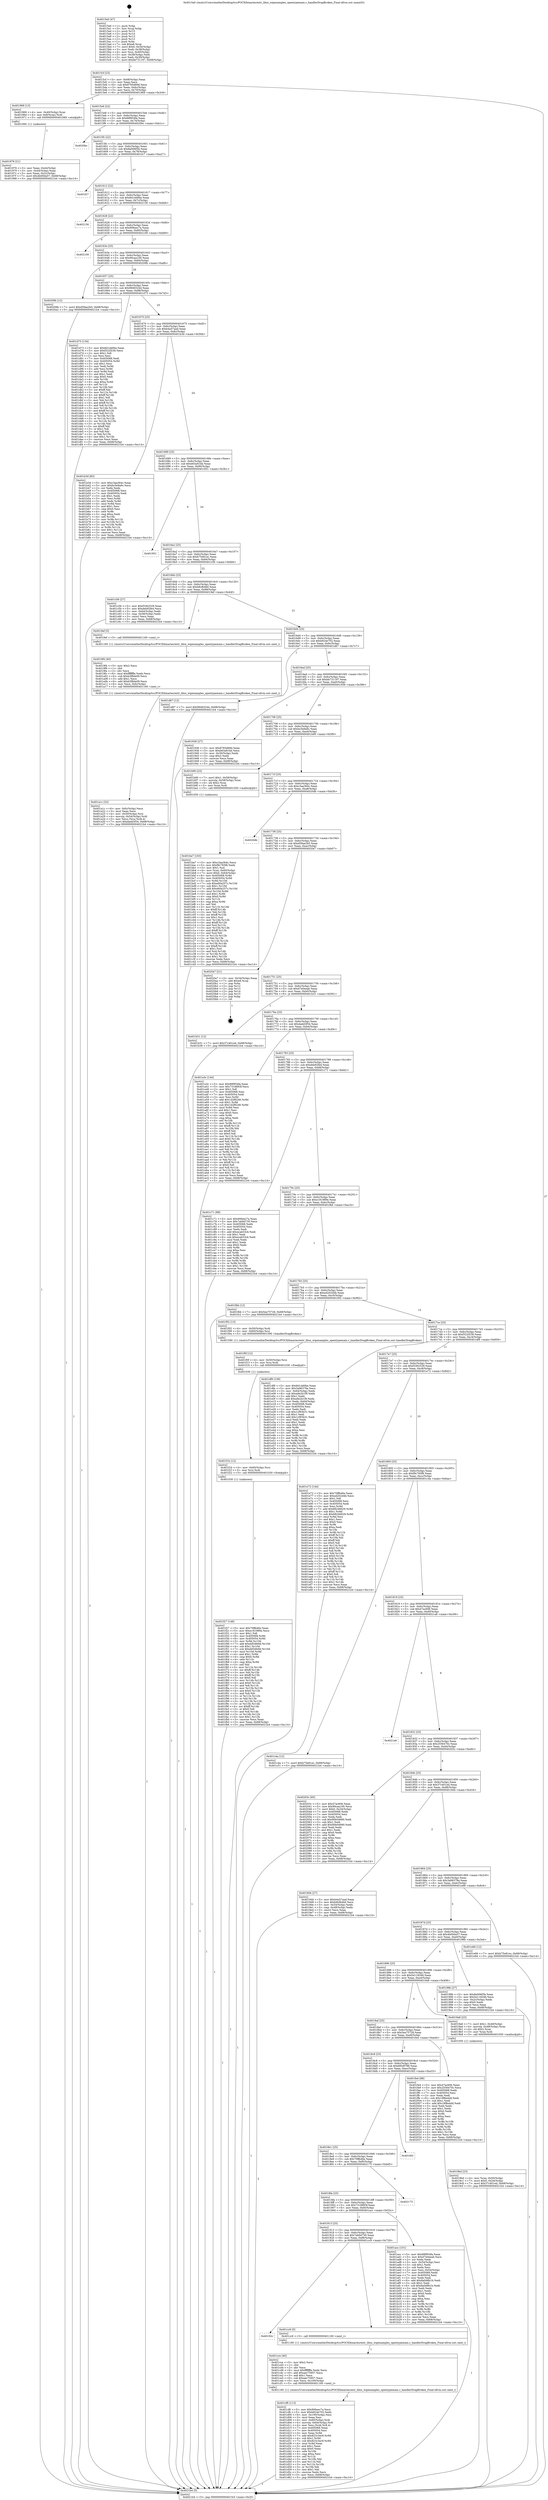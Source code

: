 digraph "0x4015a0" {
  label = "0x4015a0 (/mnt/c/Users/mathe/Desktop/tcc/POCII/binaries/extr_libui_wipexamples_opentypemain.c_handlerDragBroken_Final-ollvm.out::main(0))"
  labelloc = "t"
  node[shape=record]

  Entry [label="",width=0.3,height=0.3,shape=circle,fillcolor=black,style=filled]
  "0x4015cf" [label="{
     0x4015cf [23]\l
     | [instrs]\l
     &nbsp;&nbsp;0x4015cf \<+3\>: mov -0x68(%rbp),%eax\l
     &nbsp;&nbsp;0x4015d2 \<+2\>: mov %eax,%ecx\l
     &nbsp;&nbsp;0x4015d4 \<+6\>: sub $0x8765d69d,%ecx\l
     &nbsp;&nbsp;0x4015da \<+3\>: mov %eax,-0x6c(%rbp)\l
     &nbsp;&nbsp;0x4015dd \<+3\>: mov %ecx,-0x70(%rbp)\l
     &nbsp;&nbsp;0x4015e0 \<+6\>: je 0000000000401969 \<main+0x3c9\>\l
  }"]
  "0x401969" [label="{
     0x401969 [13]\l
     | [instrs]\l
     &nbsp;&nbsp;0x401969 \<+4\>: mov -0x40(%rbp),%rax\l
     &nbsp;&nbsp;0x40196d \<+4\>: mov 0x8(%rax),%rdi\l
     &nbsp;&nbsp;0x401971 \<+5\>: call 0000000000401060 \<atoi@plt\>\l
     | [calls]\l
     &nbsp;&nbsp;0x401060 \{1\} (unknown)\l
  }"]
  "0x4015e6" [label="{
     0x4015e6 [22]\l
     | [instrs]\l
     &nbsp;&nbsp;0x4015e6 \<+5\>: jmp 00000000004015eb \<main+0x4b\>\l
     &nbsp;&nbsp;0x4015eb \<+3\>: mov -0x6c(%rbp),%eax\l
     &nbsp;&nbsp;0x4015ee \<+5\>: sub $0x88f954fa,%eax\l
     &nbsp;&nbsp;0x4015f3 \<+3\>: mov %eax,-0x74(%rbp)\l
     &nbsp;&nbsp;0x4015f6 \<+6\>: je 00000000004020bc \<main+0xb1c\>\l
  }"]
  Exit [label="",width=0.3,height=0.3,shape=circle,fillcolor=black,style=filled,peripheries=2]
  "0x4020bc" [label="{
     0x4020bc\l
  }", style=dashed]
  "0x4015fc" [label="{
     0x4015fc [22]\l
     | [instrs]\l
     &nbsp;&nbsp;0x4015fc \<+5\>: jmp 0000000000401601 \<main+0x61\>\l
     &nbsp;&nbsp;0x401601 \<+3\>: mov -0x6c(%rbp),%eax\l
     &nbsp;&nbsp;0x401604 \<+5\>: sub $0x8a006f3b,%eax\l
     &nbsp;&nbsp;0x401609 \<+3\>: mov %eax,-0x78(%rbp)\l
     &nbsp;&nbsp;0x40160c \<+6\>: je 0000000000401fc7 \<main+0xa27\>\l
  }"]
  "0x401f27" [label="{
     0x401f27 [148]\l
     | [instrs]\l
     &nbsp;&nbsp;0x401f27 \<+5\>: mov $0x70ffb46e,%eax\l
     &nbsp;&nbsp;0x401f2c \<+5\>: mov $0xe181989e,%ecx\l
     &nbsp;&nbsp;0x401f31 \<+2\>: mov $0x1,%dl\l
     &nbsp;&nbsp;0x401f33 \<+8\>: mov 0x405068,%r8d\l
     &nbsp;&nbsp;0x401f3b \<+8\>: mov 0x405054,%r9d\l
     &nbsp;&nbsp;0x401f43 \<+3\>: mov %r8d,%r10d\l
     &nbsp;&nbsp;0x401f46 \<+7\>: add $0xdd54fe9d,%r10d\l
     &nbsp;&nbsp;0x401f4d \<+4\>: sub $0x1,%r10d\l
     &nbsp;&nbsp;0x401f51 \<+7\>: sub $0xdd54fe9d,%r10d\l
     &nbsp;&nbsp;0x401f58 \<+4\>: imul %r10d,%r8d\l
     &nbsp;&nbsp;0x401f5c \<+4\>: and $0x1,%r8d\l
     &nbsp;&nbsp;0x401f60 \<+4\>: cmp $0x0,%r8d\l
     &nbsp;&nbsp;0x401f64 \<+4\>: sete %r11b\l
     &nbsp;&nbsp;0x401f68 \<+4\>: cmp $0xa,%r9d\l
     &nbsp;&nbsp;0x401f6c \<+3\>: setl %bl\l
     &nbsp;&nbsp;0x401f6f \<+3\>: mov %r11b,%r14b\l
     &nbsp;&nbsp;0x401f72 \<+4\>: xor $0xff,%r14b\l
     &nbsp;&nbsp;0x401f76 \<+3\>: mov %bl,%r15b\l
     &nbsp;&nbsp;0x401f79 \<+4\>: xor $0xff,%r15b\l
     &nbsp;&nbsp;0x401f7d \<+3\>: xor $0x0,%dl\l
     &nbsp;&nbsp;0x401f80 \<+3\>: mov %r14b,%r12b\l
     &nbsp;&nbsp;0x401f83 \<+4\>: and $0x0,%r12b\l
     &nbsp;&nbsp;0x401f87 \<+3\>: and %dl,%r11b\l
     &nbsp;&nbsp;0x401f8a \<+3\>: mov %r15b,%r13b\l
     &nbsp;&nbsp;0x401f8d \<+4\>: and $0x0,%r13b\l
     &nbsp;&nbsp;0x401f91 \<+2\>: and %dl,%bl\l
     &nbsp;&nbsp;0x401f93 \<+3\>: or %r11b,%r12b\l
     &nbsp;&nbsp;0x401f96 \<+3\>: or %bl,%r13b\l
     &nbsp;&nbsp;0x401f99 \<+3\>: xor %r13b,%r12b\l
     &nbsp;&nbsp;0x401f9c \<+3\>: or %r15b,%r14b\l
     &nbsp;&nbsp;0x401f9f \<+4\>: xor $0xff,%r14b\l
     &nbsp;&nbsp;0x401fa3 \<+3\>: or $0x0,%dl\l
     &nbsp;&nbsp;0x401fa6 \<+3\>: and %dl,%r14b\l
     &nbsp;&nbsp;0x401fa9 \<+3\>: or %r14b,%r12b\l
     &nbsp;&nbsp;0x401fac \<+4\>: test $0x1,%r12b\l
     &nbsp;&nbsp;0x401fb0 \<+3\>: cmovne %ecx,%eax\l
     &nbsp;&nbsp;0x401fb3 \<+3\>: mov %eax,-0x68(%rbp)\l
     &nbsp;&nbsp;0x401fb6 \<+5\>: jmp 00000000004021b4 \<main+0xc14\>\l
  }"]
  "0x401fc7" [label="{
     0x401fc7\l
  }", style=dashed]
  "0x401612" [label="{
     0x401612 [22]\l
     | [instrs]\l
     &nbsp;&nbsp;0x401612 \<+5\>: jmp 0000000000401617 \<main+0x77\>\l
     &nbsp;&nbsp;0x401617 \<+3\>: mov -0x6c(%rbp),%eax\l
     &nbsp;&nbsp;0x40161a \<+5\>: sub $0x8d1dd0be,%eax\l
     &nbsp;&nbsp;0x40161f \<+3\>: mov %eax,-0x7c(%rbp)\l
     &nbsp;&nbsp;0x401622 \<+6\>: je 0000000000402156 \<main+0xbb6\>\l
  }"]
  "0x401f1b" [label="{
     0x401f1b [12]\l
     | [instrs]\l
     &nbsp;&nbsp;0x401f1b \<+4\>: mov -0x60(%rbp),%rsi\l
     &nbsp;&nbsp;0x401f1f \<+3\>: mov %rsi,%rdi\l
     &nbsp;&nbsp;0x401f22 \<+5\>: call 0000000000401030 \<free@plt\>\l
     | [calls]\l
     &nbsp;&nbsp;0x401030 \{1\} (unknown)\l
  }"]
  "0x402156" [label="{
     0x402156\l
  }", style=dashed]
  "0x401628" [label="{
     0x401628 [22]\l
     | [instrs]\l
     &nbsp;&nbsp;0x401628 \<+5\>: jmp 000000000040162d \<main+0x8d\>\l
     &nbsp;&nbsp;0x40162d \<+3\>: mov -0x6c(%rbp),%eax\l
     &nbsp;&nbsp;0x401630 \<+5\>: sub $0x906eec7a,%eax\l
     &nbsp;&nbsp;0x401635 \<+3\>: mov %eax,-0x80(%rbp)\l
     &nbsp;&nbsp;0x401638 \<+6\>: je 0000000000402109 \<main+0xb69\>\l
  }"]
  "0x401f0f" [label="{
     0x401f0f [12]\l
     | [instrs]\l
     &nbsp;&nbsp;0x401f0f \<+4\>: mov -0x50(%rbp),%rsi\l
     &nbsp;&nbsp;0x401f13 \<+3\>: mov %rsi,%rdi\l
     &nbsp;&nbsp;0x401f16 \<+5\>: call 0000000000401030 \<free@plt\>\l
     | [calls]\l
     &nbsp;&nbsp;0x401030 \{1\} (unknown)\l
  }"]
  "0x402109" [label="{
     0x402109\l
  }", style=dashed]
  "0x40163e" [label="{
     0x40163e [25]\l
     | [instrs]\l
     &nbsp;&nbsp;0x40163e \<+5\>: jmp 0000000000401643 \<main+0xa3\>\l
     &nbsp;&nbsp;0x401643 \<+3\>: mov -0x6c(%rbp),%eax\l
     &nbsp;&nbsp;0x401646 \<+5\>: sub $0x90caa100,%eax\l
     &nbsp;&nbsp;0x40164b \<+6\>: mov %eax,-0x84(%rbp)\l
     &nbsp;&nbsp;0x401651 \<+6\>: je 000000000040209b \<main+0xafb\>\l
  }"]
  "0x401cf6" [label="{
     0x401cf6 [113]\l
     | [instrs]\l
     &nbsp;&nbsp;0x401cf6 \<+5\>: mov $0x906eec7a,%ecx\l
     &nbsp;&nbsp;0x401cfb \<+5\>: mov $0xb924e702,%edx\l
     &nbsp;&nbsp;0x401d00 \<+6\>: mov -0x100(%rbp),%esi\l
     &nbsp;&nbsp;0x401d06 \<+3\>: imul %eax,%esi\l
     &nbsp;&nbsp;0x401d09 \<+4\>: mov -0x60(%rbp),%rdi\l
     &nbsp;&nbsp;0x401d0d \<+4\>: movslq -0x64(%rbp),%r8\l
     &nbsp;&nbsp;0x401d11 \<+4\>: mov %esi,(%rdi,%r8,4)\l
     &nbsp;&nbsp;0x401d15 \<+7\>: mov 0x405068,%eax\l
     &nbsp;&nbsp;0x401d1c \<+7\>: mov 0x405054,%esi\l
     &nbsp;&nbsp;0x401d23 \<+3\>: mov %eax,%r9d\l
     &nbsp;&nbsp;0x401d26 \<+7\>: add $0x823c3ec9,%r9d\l
     &nbsp;&nbsp;0x401d2d \<+4\>: sub $0x1,%r9d\l
     &nbsp;&nbsp;0x401d31 \<+7\>: sub $0x823c3ec9,%r9d\l
     &nbsp;&nbsp;0x401d38 \<+4\>: imul %r9d,%eax\l
     &nbsp;&nbsp;0x401d3c \<+3\>: and $0x1,%eax\l
     &nbsp;&nbsp;0x401d3f \<+3\>: cmp $0x0,%eax\l
     &nbsp;&nbsp;0x401d42 \<+4\>: sete %r10b\l
     &nbsp;&nbsp;0x401d46 \<+3\>: cmp $0xa,%esi\l
     &nbsp;&nbsp;0x401d49 \<+4\>: setl %r11b\l
     &nbsp;&nbsp;0x401d4d \<+3\>: mov %r10b,%bl\l
     &nbsp;&nbsp;0x401d50 \<+3\>: and %r11b,%bl\l
     &nbsp;&nbsp;0x401d53 \<+3\>: xor %r11b,%r10b\l
     &nbsp;&nbsp;0x401d56 \<+3\>: or %r10b,%bl\l
     &nbsp;&nbsp;0x401d59 \<+3\>: test $0x1,%bl\l
     &nbsp;&nbsp;0x401d5c \<+3\>: cmovne %edx,%ecx\l
     &nbsp;&nbsp;0x401d5f \<+3\>: mov %ecx,-0x68(%rbp)\l
     &nbsp;&nbsp;0x401d62 \<+5\>: jmp 00000000004021b4 \<main+0xc14\>\l
  }"]
  "0x40209b" [label="{
     0x40209b [12]\l
     | [instrs]\l
     &nbsp;&nbsp;0x40209b \<+7\>: movl $0xd59ae2b5,-0x68(%rbp)\l
     &nbsp;&nbsp;0x4020a2 \<+5\>: jmp 00000000004021b4 \<main+0xc14\>\l
  }"]
  "0x401657" [label="{
     0x401657 [25]\l
     | [instrs]\l
     &nbsp;&nbsp;0x401657 \<+5\>: jmp 000000000040165c \<main+0xbc\>\l
     &nbsp;&nbsp;0x40165c \<+3\>: mov -0x6c(%rbp),%eax\l
     &nbsp;&nbsp;0x40165f \<+5\>: sub $0x99493244,%eax\l
     &nbsp;&nbsp;0x401664 \<+6\>: mov %eax,-0x88(%rbp)\l
     &nbsp;&nbsp;0x40166a \<+6\>: je 0000000000401d73 \<main+0x7d3\>\l
  }"]
  "0x401cce" [label="{
     0x401cce [40]\l
     | [instrs]\l
     &nbsp;&nbsp;0x401cce \<+5\>: mov $0x2,%ecx\l
     &nbsp;&nbsp;0x401cd3 \<+1\>: cltd\l
     &nbsp;&nbsp;0x401cd4 \<+2\>: idiv %ecx\l
     &nbsp;&nbsp;0x401cd6 \<+6\>: imul $0xfffffffe,%edx,%ecx\l
     &nbsp;&nbsp;0x401cdc \<+6\>: add $0xaec75957,%ecx\l
     &nbsp;&nbsp;0x401ce2 \<+3\>: add $0x1,%ecx\l
     &nbsp;&nbsp;0x401ce5 \<+6\>: sub $0xaec75957,%ecx\l
     &nbsp;&nbsp;0x401ceb \<+6\>: mov %ecx,-0x100(%rbp)\l
     &nbsp;&nbsp;0x401cf1 \<+5\>: call 0000000000401160 \<next_i\>\l
     | [calls]\l
     &nbsp;&nbsp;0x401160 \{1\} (/mnt/c/Users/mathe/Desktop/tcc/POCII/binaries/extr_libui_wipexamples_opentypemain.c_handlerDragBroken_Final-ollvm.out::next_i)\l
  }"]
  "0x401d73" [label="{
     0x401d73 [134]\l
     | [instrs]\l
     &nbsp;&nbsp;0x401d73 \<+5\>: mov $0x8d1dd0be,%eax\l
     &nbsp;&nbsp;0x401d78 \<+5\>: mov $0xf322f236,%ecx\l
     &nbsp;&nbsp;0x401d7d \<+2\>: mov $0x1,%dl\l
     &nbsp;&nbsp;0x401d7f \<+2\>: xor %esi,%esi\l
     &nbsp;&nbsp;0x401d81 \<+7\>: mov 0x405068,%edi\l
     &nbsp;&nbsp;0x401d88 \<+8\>: mov 0x405054,%r8d\l
     &nbsp;&nbsp;0x401d90 \<+3\>: sub $0x1,%esi\l
     &nbsp;&nbsp;0x401d93 \<+3\>: mov %edi,%r9d\l
     &nbsp;&nbsp;0x401d96 \<+3\>: add %esi,%r9d\l
     &nbsp;&nbsp;0x401d99 \<+4\>: imul %r9d,%edi\l
     &nbsp;&nbsp;0x401d9d \<+3\>: and $0x1,%edi\l
     &nbsp;&nbsp;0x401da0 \<+3\>: cmp $0x0,%edi\l
     &nbsp;&nbsp;0x401da3 \<+4\>: sete %r10b\l
     &nbsp;&nbsp;0x401da7 \<+4\>: cmp $0xa,%r8d\l
     &nbsp;&nbsp;0x401dab \<+4\>: setl %r11b\l
     &nbsp;&nbsp;0x401daf \<+3\>: mov %r10b,%bl\l
     &nbsp;&nbsp;0x401db2 \<+3\>: xor $0xff,%bl\l
     &nbsp;&nbsp;0x401db5 \<+3\>: mov %r11b,%r14b\l
     &nbsp;&nbsp;0x401db8 \<+4\>: xor $0xff,%r14b\l
     &nbsp;&nbsp;0x401dbc \<+3\>: xor $0x1,%dl\l
     &nbsp;&nbsp;0x401dbf \<+3\>: mov %bl,%r15b\l
     &nbsp;&nbsp;0x401dc2 \<+4\>: and $0xff,%r15b\l
     &nbsp;&nbsp;0x401dc6 \<+3\>: and %dl,%r10b\l
     &nbsp;&nbsp;0x401dc9 \<+3\>: mov %r14b,%r12b\l
     &nbsp;&nbsp;0x401dcc \<+4\>: and $0xff,%r12b\l
     &nbsp;&nbsp;0x401dd0 \<+3\>: and %dl,%r11b\l
     &nbsp;&nbsp;0x401dd3 \<+3\>: or %r10b,%r15b\l
     &nbsp;&nbsp;0x401dd6 \<+3\>: or %r11b,%r12b\l
     &nbsp;&nbsp;0x401dd9 \<+3\>: xor %r12b,%r15b\l
     &nbsp;&nbsp;0x401ddc \<+3\>: or %r14b,%bl\l
     &nbsp;&nbsp;0x401ddf \<+3\>: xor $0xff,%bl\l
     &nbsp;&nbsp;0x401de2 \<+3\>: or $0x1,%dl\l
     &nbsp;&nbsp;0x401de5 \<+2\>: and %dl,%bl\l
     &nbsp;&nbsp;0x401de7 \<+3\>: or %bl,%r15b\l
     &nbsp;&nbsp;0x401dea \<+4\>: test $0x1,%r15b\l
     &nbsp;&nbsp;0x401dee \<+3\>: cmovne %ecx,%eax\l
     &nbsp;&nbsp;0x401df1 \<+3\>: mov %eax,-0x68(%rbp)\l
     &nbsp;&nbsp;0x401df4 \<+5\>: jmp 00000000004021b4 \<main+0xc14\>\l
  }"]
  "0x401670" [label="{
     0x401670 [25]\l
     | [instrs]\l
     &nbsp;&nbsp;0x401670 \<+5\>: jmp 0000000000401675 \<main+0xd5\>\l
     &nbsp;&nbsp;0x401675 \<+3\>: mov -0x6c(%rbp),%eax\l
     &nbsp;&nbsp;0x401678 \<+5\>: sub $0xb4a57aad,%eax\l
     &nbsp;&nbsp;0x40167d \<+6\>: mov %eax,-0x8c(%rbp)\l
     &nbsp;&nbsp;0x401683 \<+6\>: je 0000000000401b3d \<main+0x59d\>\l
  }"]
  "0x40192c" [label="{
     0x40192c\l
  }", style=dashed]
  "0x401b3d" [label="{
     0x401b3d [83]\l
     | [instrs]\l
     &nbsp;&nbsp;0x401b3d \<+5\>: mov $0xc3aa364c,%eax\l
     &nbsp;&nbsp;0x401b42 \<+5\>: mov $0xbc5e9a9c,%ecx\l
     &nbsp;&nbsp;0x401b47 \<+2\>: xor %edx,%edx\l
     &nbsp;&nbsp;0x401b49 \<+7\>: mov 0x405068,%esi\l
     &nbsp;&nbsp;0x401b50 \<+7\>: mov 0x405054,%edi\l
     &nbsp;&nbsp;0x401b57 \<+3\>: sub $0x1,%edx\l
     &nbsp;&nbsp;0x401b5a \<+3\>: mov %esi,%r8d\l
     &nbsp;&nbsp;0x401b5d \<+3\>: add %edx,%r8d\l
     &nbsp;&nbsp;0x401b60 \<+4\>: imul %r8d,%esi\l
     &nbsp;&nbsp;0x401b64 \<+3\>: and $0x1,%esi\l
     &nbsp;&nbsp;0x401b67 \<+3\>: cmp $0x0,%esi\l
     &nbsp;&nbsp;0x401b6a \<+4\>: sete %r9b\l
     &nbsp;&nbsp;0x401b6e \<+3\>: cmp $0xa,%edi\l
     &nbsp;&nbsp;0x401b71 \<+4\>: setl %r10b\l
     &nbsp;&nbsp;0x401b75 \<+3\>: mov %r9b,%r11b\l
     &nbsp;&nbsp;0x401b78 \<+3\>: and %r10b,%r11b\l
     &nbsp;&nbsp;0x401b7b \<+3\>: xor %r10b,%r9b\l
     &nbsp;&nbsp;0x401b7e \<+3\>: or %r9b,%r11b\l
     &nbsp;&nbsp;0x401b81 \<+4\>: test $0x1,%r11b\l
     &nbsp;&nbsp;0x401b85 \<+3\>: cmovne %ecx,%eax\l
     &nbsp;&nbsp;0x401b88 \<+3\>: mov %eax,-0x68(%rbp)\l
     &nbsp;&nbsp;0x401b8b \<+5\>: jmp 00000000004021b4 \<main+0xc14\>\l
  }"]
  "0x401689" [label="{
     0x401689 [25]\l
     | [instrs]\l
     &nbsp;&nbsp;0x401689 \<+5\>: jmp 000000000040168e \<main+0xee\>\l
     &nbsp;&nbsp;0x40168e \<+3\>: mov -0x6c(%rbp),%eax\l
     &nbsp;&nbsp;0x401691 \<+5\>: sub $0xb63a91bb,%eax\l
     &nbsp;&nbsp;0x401696 \<+6\>: mov %eax,-0x90(%rbp)\l
     &nbsp;&nbsp;0x40169c \<+6\>: je 0000000000401951 \<main+0x3b1\>\l
  }"]
  "0x401cc9" [label="{
     0x401cc9 [5]\l
     | [instrs]\l
     &nbsp;&nbsp;0x401cc9 \<+5\>: call 0000000000401160 \<next_i\>\l
     | [calls]\l
     &nbsp;&nbsp;0x401160 \{1\} (/mnt/c/Users/mathe/Desktop/tcc/POCII/binaries/extr_libui_wipexamples_opentypemain.c_handlerDragBroken_Final-ollvm.out::next_i)\l
  }"]
  "0x401951" [label="{
     0x401951\l
  }", style=dashed]
  "0x4016a2" [label="{
     0x4016a2 [25]\l
     | [instrs]\l
     &nbsp;&nbsp;0x4016a2 \<+5\>: jmp 00000000004016a7 \<main+0x107\>\l
     &nbsp;&nbsp;0x4016a7 \<+3\>: mov -0x6c(%rbp),%eax\l
     &nbsp;&nbsp;0x4016aa \<+5\>: sub $0xb75e81ec,%eax\l
     &nbsp;&nbsp;0x4016af \<+6\>: mov %eax,-0x94(%rbp)\l
     &nbsp;&nbsp;0x4016b5 \<+6\>: je 0000000000401c56 \<main+0x6b6\>\l
  }"]
  "0x401ba7" [label="{
     0x401ba7 [163]\l
     | [instrs]\l
     &nbsp;&nbsp;0x401ba7 \<+5\>: mov $0xc3aa364c,%ecx\l
     &nbsp;&nbsp;0x401bac \<+5\>: mov $0xf9c765f6,%edx\l
     &nbsp;&nbsp;0x401bb1 \<+3\>: mov $0x1,%sil\l
     &nbsp;&nbsp;0x401bb4 \<+4\>: mov %rax,-0x60(%rbp)\l
     &nbsp;&nbsp;0x401bb8 \<+7\>: movl $0x0,-0x64(%rbp)\l
     &nbsp;&nbsp;0x401bbf \<+8\>: mov 0x405068,%r8d\l
     &nbsp;&nbsp;0x401bc7 \<+8\>: mov 0x405054,%r9d\l
     &nbsp;&nbsp;0x401bcf \<+3\>: mov %r8d,%r10d\l
     &nbsp;&nbsp;0x401bd2 \<+7\>: sub $0xe60a257c,%r10d\l
     &nbsp;&nbsp;0x401bd9 \<+4\>: sub $0x1,%r10d\l
     &nbsp;&nbsp;0x401bdd \<+7\>: add $0xe60a257c,%r10d\l
     &nbsp;&nbsp;0x401be4 \<+4\>: imul %r10d,%r8d\l
     &nbsp;&nbsp;0x401be8 \<+4\>: and $0x1,%r8d\l
     &nbsp;&nbsp;0x401bec \<+4\>: cmp $0x0,%r8d\l
     &nbsp;&nbsp;0x401bf0 \<+4\>: sete %r11b\l
     &nbsp;&nbsp;0x401bf4 \<+4\>: cmp $0xa,%r9d\l
     &nbsp;&nbsp;0x401bf8 \<+3\>: setl %bl\l
     &nbsp;&nbsp;0x401bfb \<+3\>: mov %r11b,%r14b\l
     &nbsp;&nbsp;0x401bfe \<+4\>: xor $0xff,%r14b\l
     &nbsp;&nbsp;0x401c02 \<+3\>: mov %bl,%r15b\l
     &nbsp;&nbsp;0x401c05 \<+4\>: xor $0xff,%r15b\l
     &nbsp;&nbsp;0x401c09 \<+4\>: xor $0x1,%sil\l
     &nbsp;&nbsp;0x401c0d \<+3\>: mov %r14b,%r12b\l
     &nbsp;&nbsp;0x401c10 \<+4\>: and $0xff,%r12b\l
     &nbsp;&nbsp;0x401c14 \<+3\>: and %sil,%r11b\l
     &nbsp;&nbsp;0x401c17 \<+3\>: mov %r15b,%r13b\l
     &nbsp;&nbsp;0x401c1a \<+4\>: and $0xff,%r13b\l
     &nbsp;&nbsp;0x401c1e \<+3\>: and %sil,%bl\l
     &nbsp;&nbsp;0x401c21 \<+3\>: or %r11b,%r12b\l
     &nbsp;&nbsp;0x401c24 \<+3\>: or %bl,%r13b\l
     &nbsp;&nbsp;0x401c27 \<+3\>: xor %r13b,%r12b\l
     &nbsp;&nbsp;0x401c2a \<+3\>: or %r15b,%r14b\l
     &nbsp;&nbsp;0x401c2d \<+4\>: xor $0xff,%r14b\l
     &nbsp;&nbsp;0x401c31 \<+4\>: or $0x1,%sil\l
     &nbsp;&nbsp;0x401c35 \<+3\>: and %sil,%r14b\l
     &nbsp;&nbsp;0x401c38 \<+3\>: or %r14b,%r12b\l
     &nbsp;&nbsp;0x401c3b \<+4\>: test $0x1,%r12b\l
     &nbsp;&nbsp;0x401c3f \<+3\>: cmovne %edx,%ecx\l
     &nbsp;&nbsp;0x401c42 \<+3\>: mov %ecx,-0x68(%rbp)\l
     &nbsp;&nbsp;0x401c45 \<+5\>: jmp 00000000004021b4 \<main+0xc14\>\l
  }"]
  "0x401c56" [label="{
     0x401c56 [27]\l
     | [instrs]\l
     &nbsp;&nbsp;0x401c56 \<+5\>: mov $0xf3362529,%eax\l
     &nbsp;&nbsp;0x401c5b \<+5\>: mov $0xdeb92fe4,%ecx\l
     &nbsp;&nbsp;0x401c60 \<+3\>: mov -0x64(%rbp),%edx\l
     &nbsp;&nbsp;0x401c63 \<+3\>: cmp -0x58(%rbp),%edx\l
     &nbsp;&nbsp;0x401c66 \<+3\>: cmovl %ecx,%eax\l
     &nbsp;&nbsp;0x401c69 \<+3\>: mov %eax,-0x68(%rbp)\l
     &nbsp;&nbsp;0x401c6c \<+5\>: jmp 00000000004021b4 \<main+0xc14\>\l
  }"]
  "0x4016bb" [label="{
     0x4016bb [25]\l
     | [instrs]\l
     &nbsp;&nbsp;0x4016bb \<+5\>: jmp 00000000004016c0 \<main+0x120\>\l
     &nbsp;&nbsp;0x4016c0 \<+3\>: mov -0x6c(%rbp),%eax\l
     &nbsp;&nbsp;0x4016c3 \<+5\>: sub $0xb8cfb4b0,%eax\l
     &nbsp;&nbsp;0x4016c8 \<+6\>: mov %eax,-0x98(%rbp)\l
     &nbsp;&nbsp;0x4016ce \<+6\>: je 00000000004019ef \<main+0x44f\>\l
  }"]
  "0x401913" [label="{
     0x401913 [25]\l
     | [instrs]\l
     &nbsp;&nbsp;0x401913 \<+5\>: jmp 0000000000401918 \<main+0x378\>\l
     &nbsp;&nbsp;0x401918 \<+3\>: mov -0x6c(%rbp),%eax\l
     &nbsp;&nbsp;0x40191b \<+5\>: sub $0x7ab9d730,%eax\l
     &nbsp;&nbsp;0x401920 \<+6\>: mov %eax,-0xf8(%rbp)\l
     &nbsp;&nbsp;0x401926 \<+6\>: je 0000000000401cc9 \<main+0x729\>\l
  }"]
  "0x4019ef" [label="{
     0x4019ef [5]\l
     | [instrs]\l
     &nbsp;&nbsp;0x4019ef \<+5\>: call 0000000000401160 \<next_i\>\l
     | [calls]\l
     &nbsp;&nbsp;0x401160 \{1\} (/mnt/c/Users/mathe/Desktop/tcc/POCII/binaries/extr_libui_wipexamples_opentypemain.c_handlerDragBroken_Final-ollvm.out::next_i)\l
  }"]
  "0x4016d4" [label="{
     0x4016d4 [25]\l
     | [instrs]\l
     &nbsp;&nbsp;0x4016d4 \<+5\>: jmp 00000000004016d9 \<main+0x139\>\l
     &nbsp;&nbsp;0x4016d9 \<+3\>: mov -0x6c(%rbp),%eax\l
     &nbsp;&nbsp;0x4016dc \<+5\>: sub $0xb924e702,%eax\l
     &nbsp;&nbsp;0x4016e1 \<+6\>: mov %eax,-0x9c(%rbp)\l
     &nbsp;&nbsp;0x4016e7 \<+6\>: je 0000000000401d67 \<main+0x7c7\>\l
  }"]
  "0x401acc" [label="{
     0x401acc [101]\l
     | [instrs]\l
     &nbsp;&nbsp;0x401acc \<+5\>: mov $0x88f954fa,%eax\l
     &nbsp;&nbsp;0x401ad1 \<+5\>: mov $0xd7e0eeab,%ecx\l
     &nbsp;&nbsp;0x401ad6 \<+2\>: xor %edx,%edx\l
     &nbsp;&nbsp;0x401ad8 \<+3\>: mov -0x54(%rbp),%esi\l
     &nbsp;&nbsp;0x401adb \<+3\>: sub $0x1,%edx\l
     &nbsp;&nbsp;0x401ade \<+2\>: sub %edx,%esi\l
     &nbsp;&nbsp;0x401ae0 \<+3\>: mov %esi,-0x54(%rbp)\l
     &nbsp;&nbsp;0x401ae3 \<+7\>: mov 0x405068,%edx\l
     &nbsp;&nbsp;0x401aea \<+7\>: mov 0x405054,%esi\l
     &nbsp;&nbsp;0x401af1 \<+2\>: mov %edx,%edi\l
     &nbsp;&nbsp;0x401af3 \<+6\>: add $0x8a0d8b1b,%edi\l
     &nbsp;&nbsp;0x401af9 \<+3\>: sub $0x1,%edi\l
     &nbsp;&nbsp;0x401afc \<+6\>: sub $0x8a0d8b1b,%edi\l
     &nbsp;&nbsp;0x401b02 \<+3\>: imul %edi,%edx\l
     &nbsp;&nbsp;0x401b05 \<+3\>: and $0x1,%edx\l
     &nbsp;&nbsp;0x401b08 \<+3\>: cmp $0x0,%edx\l
     &nbsp;&nbsp;0x401b0b \<+4\>: sete %r8b\l
     &nbsp;&nbsp;0x401b0f \<+3\>: cmp $0xa,%esi\l
     &nbsp;&nbsp;0x401b12 \<+4\>: setl %r9b\l
     &nbsp;&nbsp;0x401b16 \<+3\>: mov %r8b,%r10b\l
     &nbsp;&nbsp;0x401b19 \<+3\>: and %r9b,%r10b\l
     &nbsp;&nbsp;0x401b1c \<+3\>: xor %r9b,%r8b\l
     &nbsp;&nbsp;0x401b1f \<+3\>: or %r8b,%r10b\l
     &nbsp;&nbsp;0x401b22 \<+4\>: test $0x1,%r10b\l
     &nbsp;&nbsp;0x401b26 \<+3\>: cmovne %ecx,%eax\l
     &nbsp;&nbsp;0x401b29 \<+3\>: mov %eax,-0x68(%rbp)\l
     &nbsp;&nbsp;0x401b2c \<+5\>: jmp 00000000004021b4 \<main+0xc14\>\l
  }"]
  "0x401d67" [label="{
     0x401d67 [12]\l
     | [instrs]\l
     &nbsp;&nbsp;0x401d67 \<+7\>: movl $0x99493244,-0x68(%rbp)\l
     &nbsp;&nbsp;0x401d6e \<+5\>: jmp 00000000004021b4 \<main+0xc14\>\l
  }"]
  "0x4016ed" [label="{
     0x4016ed [25]\l
     | [instrs]\l
     &nbsp;&nbsp;0x4016ed \<+5\>: jmp 00000000004016f2 \<main+0x152\>\l
     &nbsp;&nbsp;0x4016f2 \<+3\>: mov -0x6c(%rbp),%eax\l
     &nbsp;&nbsp;0x4016f5 \<+5\>: sub $0xbb731197,%eax\l
     &nbsp;&nbsp;0x4016fa \<+6\>: mov %eax,-0xa0(%rbp)\l
     &nbsp;&nbsp;0x401700 \<+6\>: je 0000000000401936 \<main+0x396\>\l
  }"]
  "0x4018fa" [label="{
     0x4018fa [25]\l
     | [instrs]\l
     &nbsp;&nbsp;0x4018fa \<+5\>: jmp 00000000004018ff \<main+0x35f\>\l
     &nbsp;&nbsp;0x4018ff \<+3\>: mov -0x6c(%rbp),%eax\l
     &nbsp;&nbsp;0x401902 \<+5\>: sub $0x7318893f,%eax\l
     &nbsp;&nbsp;0x401907 \<+6\>: mov %eax,-0xf4(%rbp)\l
     &nbsp;&nbsp;0x40190d \<+6\>: je 0000000000401acc \<main+0x52c\>\l
  }"]
  "0x401936" [label="{
     0x401936 [27]\l
     | [instrs]\l
     &nbsp;&nbsp;0x401936 \<+5\>: mov $0x8765d69d,%eax\l
     &nbsp;&nbsp;0x40193b \<+5\>: mov $0xb63a91bb,%ecx\l
     &nbsp;&nbsp;0x401940 \<+3\>: mov -0x30(%rbp),%edx\l
     &nbsp;&nbsp;0x401943 \<+3\>: cmp $0x2,%edx\l
     &nbsp;&nbsp;0x401946 \<+3\>: cmovne %ecx,%eax\l
     &nbsp;&nbsp;0x401949 \<+3\>: mov %eax,-0x68(%rbp)\l
     &nbsp;&nbsp;0x40194c \<+5\>: jmp 00000000004021b4 \<main+0xc14\>\l
  }"]
  "0x401706" [label="{
     0x401706 [25]\l
     | [instrs]\l
     &nbsp;&nbsp;0x401706 \<+5\>: jmp 000000000040170b \<main+0x16b\>\l
     &nbsp;&nbsp;0x40170b \<+3\>: mov -0x6c(%rbp),%eax\l
     &nbsp;&nbsp;0x40170e \<+5\>: sub $0xbc5e9a9c,%eax\l
     &nbsp;&nbsp;0x401713 \<+6\>: mov %eax,-0xa4(%rbp)\l
     &nbsp;&nbsp;0x401719 \<+6\>: je 0000000000401b90 \<main+0x5f0\>\l
  }"]
  "0x4021b4" [label="{
     0x4021b4 [5]\l
     | [instrs]\l
     &nbsp;&nbsp;0x4021b4 \<+5\>: jmp 00000000004015cf \<main+0x2f\>\l
  }"]
  "0x4015a0" [label="{
     0x4015a0 [47]\l
     | [instrs]\l
     &nbsp;&nbsp;0x4015a0 \<+1\>: push %rbp\l
     &nbsp;&nbsp;0x4015a1 \<+3\>: mov %rsp,%rbp\l
     &nbsp;&nbsp;0x4015a4 \<+2\>: push %r15\l
     &nbsp;&nbsp;0x4015a6 \<+2\>: push %r14\l
     &nbsp;&nbsp;0x4015a8 \<+2\>: push %r13\l
     &nbsp;&nbsp;0x4015aa \<+2\>: push %r12\l
     &nbsp;&nbsp;0x4015ac \<+1\>: push %rbx\l
     &nbsp;&nbsp;0x4015ad \<+7\>: sub $0xe8,%rsp\l
     &nbsp;&nbsp;0x4015b4 \<+7\>: movl $0x0,-0x34(%rbp)\l
     &nbsp;&nbsp;0x4015bb \<+3\>: mov %edi,-0x38(%rbp)\l
     &nbsp;&nbsp;0x4015be \<+4\>: mov %rsi,-0x40(%rbp)\l
     &nbsp;&nbsp;0x4015c2 \<+3\>: mov -0x38(%rbp),%edi\l
     &nbsp;&nbsp;0x4015c5 \<+3\>: mov %edi,-0x30(%rbp)\l
     &nbsp;&nbsp;0x4015c8 \<+7\>: movl $0xbb731197,-0x68(%rbp)\l
  }"]
  "0x401976" [label="{
     0x401976 [21]\l
     | [instrs]\l
     &nbsp;&nbsp;0x401976 \<+3\>: mov %eax,-0x44(%rbp)\l
     &nbsp;&nbsp;0x401979 \<+3\>: mov -0x44(%rbp),%eax\l
     &nbsp;&nbsp;0x40197c \<+3\>: mov %eax,-0x2c(%rbp)\l
     &nbsp;&nbsp;0x40197f \<+7\>: movl $0x4b00da57,-0x68(%rbp)\l
     &nbsp;&nbsp;0x401986 \<+5\>: jmp 00000000004021b4 \<main+0xc14\>\l
  }"]
  "0x402175" [label="{
     0x402175\l
  }", style=dashed]
  "0x401b90" [label="{
     0x401b90 [23]\l
     | [instrs]\l
     &nbsp;&nbsp;0x401b90 \<+7\>: movl $0x1,-0x58(%rbp)\l
     &nbsp;&nbsp;0x401b97 \<+4\>: movslq -0x58(%rbp),%rax\l
     &nbsp;&nbsp;0x401b9b \<+4\>: shl $0x2,%rax\l
     &nbsp;&nbsp;0x401b9f \<+3\>: mov %rax,%rdi\l
     &nbsp;&nbsp;0x401ba2 \<+5\>: call 0000000000401050 \<malloc@plt\>\l
     | [calls]\l
     &nbsp;&nbsp;0x401050 \{1\} (unknown)\l
  }"]
  "0x40171f" [label="{
     0x40171f [25]\l
     | [instrs]\l
     &nbsp;&nbsp;0x40171f \<+5\>: jmp 0000000000401724 \<main+0x184\>\l
     &nbsp;&nbsp;0x401724 \<+3\>: mov -0x6c(%rbp),%eax\l
     &nbsp;&nbsp;0x401727 \<+5\>: sub $0xc3aa364c,%eax\l
     &nbsp;&nbsp;0x40172c \<+6\>: mov %eax,-0xa8(%rbp)\l
     &nbsp;&nbsp;0x401732 \<+6\>: je 00000000004020db \<main+0xb3b\>\l
  }"]
  "0x4018e1" [label="{
     0x4018e1 [25]\l
     | [instrs]\l
     &nbsp;&nbsp;0x4018e1 \<+5\>: jmp 00000000004018e6 \<main+0x346\>\l
     &nbsp;&nbsp;0x4018e6 \<+3\>: mov -0x6c(%rbp),%eax\l
     &nbsp;&nbsp;0x4018e9 \<+5\>: sub $0x70ffb46e,%eax\l
     &nbsp;&nbsp;0x4018ee \<+6\>: mov %eax,-0xf0(%rbp)\l
     &nbsp;&nbsp;0x4018f4 \<+6\>: je 0000000000402175 \<main+0xbd5\>\l
  }"]
  "0x4020db" [label="{
     0x4020db\l
  }", style=dashed]
  "0x401738" [label="{
     0x401738 [25]\l
     | [instrs]\l
     &nbsp;&nbsp;0x401738 \<+5\>: jmp 000000000040173d \<main+0x19d\>\l
     &nbsp;&nbsp;0x40173d \<+3\>: mov -0x6c(%rbp),%eax\l
     &nbsp;&nbsp;0x401740 \<+5\>: sub $0xd59ae2b5,%eax\l
     &nbsp;&nbsp;0x401745 \<+6\>: mov %eax,-0xac(%rbp)\l
     &nbsp;&nbsp;0x40174b \<+6\>: je 00000000004020a7 \<main+0xb07\>\l
  }"]
  "0x401fd3" [label="{
     0x401fd3\l
  }", style=dashed]
  "0x4020a7" [label="{
     0x4020a7 [21]\l
     | [instrs]\l
     &nbsp;&nbsp;0x4020a7 \<+3\>: mov -0x34(%rbp),%eax\l
     &nbsp;&nbsp;0x4020aa \<+7\>: add $0xe8,%rsp\l
     &nbsp;&nbsp;0x4020b1 \<+1\>: pop %rbx\l
     &nbsp;&nbsp;0x4020b2 \<+2\>: pop %r12\l
     &nbsp;&nbsp;0x4020b4 \<+2\>: pop %r13\l
     &nbsp;&nbsp;0x4020b6 \<+2\>: pop %r14\l
     &nbsp;&nbsp;0x4020b8 \<+2\>: pop %r15\l
     &nbsp;&nbsp;0x4020ba \<+1\>: pop %rbp\l
     &nbsp;&nbsp;0x4020bb \<+1\>: ret\l
  }"]
  "0x401751" [label="{
     0x401751 [25]\l
     | [instrs]\l
     &nbsp;&nbsp;0x401751 \<+5\>: jmp 0000000000401756 \<main+0x1b6\>\l
     &nbsp;&nbsp;0x401756 \<+3\>: mov -0x6c(%rbp),%eax\l
     &nbsp;&nbsp;0x401759 \<+5\>: sub $0xd7e0eeab,%eax\l
     &nbsp;&nbsp;0x40175e \<+6\>: mov %eax,-0xb0(%rbp)\l
     &nbsp;&nbsp;0x401764 \<+6\>: je 0000000000401b31 \<main+0x591\>\l
  }"]
  "0x4018c8" [label="{
     0x4018c8 [25]\l
     | [instrs]\l
     &nbsp;&nbsp;0x4018c8 \<+5\>: jmp 00000000004018cd \<main+0x32d\>\l
     &nbsp;&nbsp;0x4018cd \<+3\>: mov -0x6c(%rbp),%eax\l
     &nbsp;&nbsp;0x4018d0 \<+5\>: sub $0x685df786,%eax\l
     &nbsp;&nbsp;0x4018d5 \<+6\>: mov %eax,-0xec(%rbp)\l
     &nbsp;&nbsp;0x4018db \<+6\>: je 0000000000401fd3 \<main+0xa33\>\l
  }"]
  "0x401b31" [label="{
     0x401b31 [12]\l
     | [instrs]\l
     &nbsp;&nbsp;0x401b31 \<+7\>: movl $0x37c401ed,-0x68(%rbp)\l
     &nbsp;&nbsp;0x401b38 \<+5\>: jmp 00000000004021b4 \<main+0xc14\>\l
  }"]
  "0x40176a" [label="{
     0x40176a [25]\l
     | [instrs]\l
     &nbsp;&nbsp;0x40176a \<+5\>: jmp 000000000040176f \<main+0x1cf\>\l
     &nbsp;&nbsp;0x40176f \<+3\>: mov -0x6c(%rbp),%eax\l
     &nbsp;&nbsp;0x401772 \<+5\>: sub $0xdadd3f34,%eax\l
     &nbsp;&nbsp;0x401777 \<+6\>: mov %eax,-0xb4(%rbp)\l
     &nbsp;&nbsp;0x40177d \<+6\>: je 0000000000401a3c \<main+0x49c\>\l
  }"]
  "0x401fe4" [label="{
     0x401fe4 [88]\l
     | [instrs]\l
     &nbsp;&nbsp;0x401fe4 \<+5\>: mov $0x47ac606,%eax\l
     &nbsp;&nbsp;0x401fe9 \<+5\>: mov $0x2556470c,%ecx\l
     &nbsp;&nbsp;0x401fee \<+7\>: mov 0x405068,%edx\l
     &nbsp;&nbsp;0x401ff5 \<+7\>: mov 0x405054,%esi\l
     &nbsp;&nbsp;0x401ffc \<+2\>: mov %edx,%edi\l
     &nbsp;&nbsp;0x401ffe \<+6\>: sub $0x19f8a4dd,%edi\l
     &nbsp;&nbsp;0x402004 \<+3\>: sub $0x1,%edi\l
     &nbsp;&nbsp;0x402007 \<+6\>: add $0x19f8a4dd,%edi\l
     &nbsp;&nbsp;0x40200d \<+3\>: imul %edi,%edx\l
     &nbsp;&nbsp;0x402010 \<+3\>: and $0x1,%edx\l
     &nbsp;&nbsp;0x402013 \<+3\>: cmp $0x0,%edx\l
     &nbsp;&nbsp;0x402016 \<+4\>: sete %r8b\l
     &nbsp;&nbsp;0x40201a \<+3\>: cmp $0xa,%esi\l
     &nbsp;&nbsp;0x40201d \<+4\>: setl %r9b\l
     &nbsp;&nbsp;0x402021 \<+3\>: mov %r8b,%r10b\l
     &nbsp;&nbsp;0x402024 \<+3\>: and %r9b,%r10b\l
     &nbsp;&nbsp;0x402027 \<+3\>: xor %r9b,%r8b\l
     &nbsp;&nbsp;0x40202a \<+3\>: or %r8b,%r10b\l
     &nbsp;&nbsp;0x40202d \<+4\>: test $0x1,%r10b\l
     &nbsp;&nbsp;0x402031 \<+3\>: cmovne %ecx,%eax\l
     &nbsp;&nbsp;0x402034 \<+3\>: mov %eax,-0x68(%rbp)\l
     &nbsp;&nbsp;0x402037 \<+5\>: jmp 00000000004021b4 \<main+0xc14\>\l
  }"]
  "0x401a3c" [label="{
     0x401a3c [144]\l
     | [instrs]\l
     &nbsp;&nbsp;0x401a3c \<+5\>: mov $0x88f954fa,%eax\l
     &nbsp;&nbsp;0x401a41 \<+5\>: mov $0x7318893f,%ecx\l
     &nbsp;&nbsp;0x401a46 \<+2\>: mov $0x1,%dl\l
     &nbsp;&nbsp;0x401a48 \<+7\>: mov 0x405068,%esi\l
     &nbsp;&nbsp;0x401a4f \<+7\>: mov 0x405054,%edi\l
     &nbsp;&nbsp;0x401a56 \<+3\>: mov %esi,%r8d\l
     &nbsp;&nbsp;0x401a59 \<+7\>: add $0x1d2f6246,%r8d\l
     &nbsp;&nbsp;0x401a60 \<+4\>: sub $0x1,%r8d\l
     &nbsp;&nbsp;0x401a64 \<+7\>: sub $0x1d2f6246,%r8d\l
     &nbsp;&nbsp;0x401a6b \<+4\>: imul %r8d,%esi\l
     &nbsp;&nbsp;0x401a6f \<+3\>: and $0x1,%esi\l
     &nbsp;&nbsp;0x401a72 \<+3\>: cmp $0x0,%esi\l
     &nbsp;&nbsp;0x401a75 \<+4\>: sete %r9b\l
     &nbsp;&nbsp;0x401a79 \<+3\>: cmp $0xa,%edi\l
     &nbsp;&nbsp;0x401a7c \<+4\>: setl %r10b\l
     &nbsp;&nbsp;0x401a80 \<+3\>: mov %r9b,%r11b\l
     &nbsp;&nbsp;0x401a83 \<+4\>: xor $0xff,%r11b\l
     &nbsp;&nbsp;0x401a87 \<+3\>: mov %r10b,%bl\l
     &nbsp;&nbsp;0x401a8a \<+3\>: xor $0xff,%bl\l
     &nbsp;&nbsp;0x401a8d \<+3\>: xor $0x0,%dl\l
     &nbsp;&nbsp;0x401a90 \<+3\>: mov %r11b,%r14b\l
     &nbsp;&nbsp;0x401a93 \<+4\>: and $0x0,%r14b\l
     &nbsp;&nbsp;0x401a97 \<+3\>: and %dl,%r9b\l
     &nbsp;&nbsp;0x401a9a \<+3\>: mov %bl,%r15b\l
     &nbsp;&nbsp;0x401a9d \<+4\>: and $0x0,%r15b\l
     &nbsp;&nbsp;0x401aa1 \<+3\>: and %dl,%r10b\l
     &nbsp;&nbsp;0x401aa4 \<+3\>: or %r9b,%r14b\l
     &nbsp;&nbsp;0x401aa7 \<+3\>: or %r10b,%r15b\l
     &nbsp;&nbsp;0x401aaa \<+3\>: xor %r15b,%r14b\l
     &nbsp;&nbsp;0x401aad \<+3\>: or %bl,%r11b\l
     &nbsp;&nbsp;0x401ab0 \<+4\>: xor $0xff,%r11b\l
     &nbsp;&nbsp;0x401ab4 \<+3\>: or $0x0,%dl\l
     &nbsp;&nbsp;0x401ab7 \<+3\>: and %dl,%r11b\l
     &nbsp;&nbsp;0x401aba \<+3\>: or %r11b,%r14b\l
     &nbsp;&nbsp;0x401abd \<+4\>: test $0x1,%r14b\l
     &nbsp;&nbsp;0x401ac1 \<+3\>: cmovne %ecx,%eax\l
     &nbsp;&nbsp;0x401ac4 \<+3\>: mov %eax,-0x68(%rbp)\l
     &nbsp;&nbsp;0x401ac7 \<+5\>: jmp 00000000004021b4 \<main+0xc14\>\l
  }"]
  "0x401783" [label="{
     0x401783 [25]\l
     | [instrs]\l
     &nbsp;&nbsp;0x401783 \<+5\>: jmp 0000000000401788 \<main+0x1e8\>\l
     &nbsp;&nbsp;0x401788 \<+3\>: mov -0x6c(%rbp),%eax\l
     &nbsp;&nbsp;0x40178b \<+5\>: sub $0xdeb92fe4,%eax\l
     &nbsp;&nbsp;0x401790 \<+6\>: mov %eax,-0xb8(%rbp)\l
     &nbsp;&nbsp;0x401796 \<+6\>: je 0000000000401c71 \<main+0x6d1\>\l
  }"]
  "0x401a1c" [label="{
     0x401a1c [32]\l
     | [instrs]\l
     &nbsp;&nbsp;0x401a1c \<+6\>: mov -0xfc(%rbp),%ecx\l
     &nbsp;&nbsp;0x401a22 \<+3\>: imul %eax,%ecx\l
     &nbsp;&nbsp;0x401a25 \<+4\>: mov -0x50(%rbp),%rsi\l
     &nbsp;&nbsp;0x401a29 \<+4\>: movslq -0x54(%rbp),%rdi\l
     &nbsp;&nbsp;0x401a2d \<+3\>: mov %ecx,(%rsi,%rdi,4)\l
     &nbsp;&nbsp;0x401a30 \<+7\>: movl $0xdadd3f34,-0x68(%rbp)\l
     &nbsp;&nbsp;0x401a37 \<+5\>: jmp 00000000004021b4 \<main+0xc14\>\l
  }"]
  "0x401c71" [label="{
     0x401c71 [88]\l
     | [instrs]\l
     &nbsp;&nbsp;0x401c71 \<+5\>: mov $0x906eec7a,%eax\l
     &nbsp;&nbsp;0x401c76 \<+5\>: mov $0x7ab9d730,%ecx\l
     &nbsp;&nbsp;0x401c7b \<+7\>: mov 0x405068,%edx\l
     &nbsp;&nbsp;0x401c82 \<+7\>: mov 0x405054,%esi\l
     &nbsp;&nbsp;0x401c89 \<+2\>: mov %edx,%edi\l
     &nbsp;&nbsp;0x401c8b \<+6\>: add $0xecab53cb,%edi\l
     &nbsp;&nbsp;0x401c91 \<+3\>: sub $0x1,%edi\l
     &nbsp;&nbsp;0x401c94 \<+6\>: sub $0xecab53cb,%edi\l
     &nbsp;&nbsp;0x401c9a \<+3\>: imul %edi,%edx\l
     &nbsp;&nbsp;0x401c9d \<+3\>: and $0x1,%edx\l
     &nbsp;&nbsp;0x401ca0 \<+3\>: cmp $0x0,%edx\l
     &nbsp;&nbsp;0x401ca3 \<+4\>: sete %r8b\l
     &nbsp;&nbsp;0x401ca7 \<+3\>: cmp $0xa,%esi\l
     &nbsp;&nbsp;0x401caa \<+4\>: setl %r9b\l
     &nbsp;&nbsp;0x401cae \<+3\>: mov %r8b,%r10b\l
     &nbsp;&nbsp;0x401cb1 \<+3\>: and %r9b,%r10b\l
     &nbsp;&nbsp;0x401cb4 \<+3\>: xor %r9b,%r8b\l
     &nbsp;&nbsp;0x401cb7 \<+3\>: or %r8b,%r10b\l
     &nbsp;&nbsp;0x401cba \<+4\>: test $0x1,%r10b\l
     &nbsp;&nbsp;0x401cbe \<+3\>: cmovne %ecx,%eax\l
     &nbsp;&nbsp;0x401cc1 \<+3\>: mov %eax,-0x68(%rbp)\l
     &nbsp;&nbsp;0x401cc4 \<+5\>: jmp 00000000004021b4 \<main+0xc14\>\l
  }"]
  "0x40179c" [label="{
     0x40179c [25]\l
     | [instrs]\l
     &nbsp;&nbsp;0x40179c \<+5\>: jmp 00000000004017a1 \<main+0x201\>\l
     &nbsp;&nbsp;0x4017a1 \<+3\>: mov -0x6c(%rbp),%eax\l
     &nbsp;&nbsp;0x4017a4 \<+5\>: sub $0xe181989e,%eax\l
     &nbsp;&nbsp;0x4017a9 \<+6\>: mov %eax,-0xbc(%rbp)\l
     &nbsp;&nbsp;0x4017af \<+6\>: je 0000000000401fbb \<main+0xa1b\>\l
  }"]
  "0x4019f4" [label="{
     0x4019f4 [40]\l
     | [instrs]\l
     &nbsp;&nbsp;0x4019f4 \<+5\>: mov $0x2,%ecx\l
     &nbsp;&nbsp;0x4019f9 \<+1\>: cltd\l
     &nbsp;&nbsp;0x4019fa \<+2\>: idiv %ecx\l
     &nbsp;&nbsp;0x4019fc \<+6\>: imul $0xfffffffe,%edx,%ecx\l
     &nbsp;&nbsp;0x401a02 \<+6\>: sub $0xb3f8de09,%ecx\l
     &nbsp;&nbsp;0x401a08 \<+3\>: add $0x1,%ecx\l
     &nbsp;&nbsp;0x401a0b \<+6\>: add $0xb3f8de09,%ecx\l
     &nbsp;&nbsp;0x401a11 \<+6\>: mov %ecx,-0xfc(%rbp)\l
     &nbsp;&nbsp;0x401a17 \<+5\>: call 0000000000401160 \<next_i\>\l
     | [calls]\l
     &nbsp;&nbsp;0x401160 \{1\} (/mnt/c/Users/mathe/Desktop/tcc/POCII/binaries/extr_libui_wipexamples_opentypemain.c_handlerDragBroken_Final-ollvm.out::next_i)\l
  }"]
  "0x401fbb" [label="{
     0x401fbb [12]\l
     | [instrs]\l
     &nbsp;&nbsp;0x401fbb \<+7\>: movl $0x5ea75728,-0x68(%rbp)\l
     &nbsp;&nbsp;0x401fc2 \<+5\>: jmp 00000000004021b4 \<main+0xc14\>\l
  }"]
  "0x4017b5" [label="{
     0x4017b5 [25]\l
     | [instrs]\l
     &nbsp;&nbsp;0x4017b5 \<+5\>: jmp 00000000004017ba \<main+0x21a\>\l
     &nbsp;&nbsp;0x4017ba \<+3\>: mov -0x6c(%rbp),%eax\l
     &nbsp;&nbsp;0x4017bd \<+5\>: sub $0xed202d4b,%eax\l
     &nbsp;&nbsp;0x4017c2 \<+6\>: mov %eax,-0xc0(%rbp)\l
     &nbsp;&nbsp;0x4017c8 \<+6\>: je 0000000000401f02 \<main+0x962\>\l
  }"]
  "0x4019bd" [label="{
     0x4019bd [23]\l
     | [instrs]\l
     &nbsp;&nbsp;0x4019bd \<+4\>: mov %rax,-0x50(%rbp)\l
     &nbsp;&nbsp;0x4019c1 \<+7\>: movl $0x0,-0x54(%rbp)\l
     &nbsp;&nbsp;0x4019c8 \<+7\>: movl $0x37c401ed,-0x68(%rbp)\l
     &nbsp;&nbsp;0x4019cf \<+5\>: jmp 00000000004021b4 \<main+0xc14\>\l
  }"]
  "0x401f02" [label="{
     0x401f02 [13]\l
     | [instrs]\l
     &nbsp;&nbsp;0x401f02 \<+4\>: mov -0x50(%rbp),%rdi\l
     &nbsp;&nbsp;0x401f06 \<+4\>: mov -0x60(%rbp),%rsi\l
     &nbsp;&nbsp;0x401f0a \<+5\>: call 0000000000401590 \<handlerDragBroken\>\l
     | [calls]\l
     &nbsp;&nbsp;0x401590 \{1\} (/mnt/c/Users/mathe/Desktop/tcc/POCII/binaries/extr_libui_wipexamples_opentypemain.c_handlerDragBroken_Final-ollvm.out::handlerDragBroken)\l
  }"]
  "0x4017ce" [label="{
     0x4017ce [25]\l
     | [instrs]\l
     &nbsp;&nbsp;0x4017ce \<+5\>: jmp 00000000004017d3 \<main+0x233\>\l
     &nbsp;&nbsp;0x4017d3 \<+3\>: mov -0x6c(%rbp),%eax\l
     &nbsp;&nbsp;0x4017d6 \<+5\>: sub $0xf322f236,%eax\l
     &nbsp;&nbsp;0x4017db \<+6\>: mov %eax,-0xc4(%rbp)\l
     &nbsp;&nbsp;0x4017e1 \<+6\>: je 0000000000401df9 \<main+0x859\>\l
  }"]
  "0x4018af" [label="{
     0x4018af [25]\l
     | [instrs]\l
     &nbsp;&nbsp;0x4018af \<+5\>: jmp 00000000004018b4 \<main+0x314\>\l
     &nbsp;&nbsp;0x4018b4 \<+3\>: mov -0x6c(%rbp),%eax\l
     &nbsp;&nbsp;0x4018b7 \<+5\>: sub $0x5ea75728,%eax\l
     &nbsp;&nbsp;0x4018bc \<+6\>: mov %eax,-0xe8(%rbp)\l
     &nbsp;&nbsp;0x4018c2 \<+6\>: je 0000000000401fe4 \<main+0xa44\>\l
  }"]
  "0x401df9" [label="{
     0x401df9 [109]\l
     | [instrs]\l
     &nbsp;&nbsp;0x401df9 \<+5\>: mov $0x8d1dd0be,%eax\l
     &nbsp;&nbsp;0x401dfe \<+5\>: mov $0x3a96378a,%ecx\l
     &nbsp;&nbsp;0x401e03 \<+3\>: mov -0x64(%rbp),%edx\l
     &nbsp;&nbsp;0x401e06 \<+6\>: sub $0xa9e2b1f9,%edx\l
     &nbsp;&nbsp;0x401e0c \<+3\>: add $0x1,%edx\l
     &nbsp;&nbsp;0x401e0f \<+6\>: add $0xa9e2b1f9,%edx\l
     &nbsp;&nbsp;0x401e15 \<+3\>: mov %edx,-0x64(%rbp)\l
     &nbsp;&nbsp;0x401e18 \<+7\>: mov 0x405068,%edx\l
     &nbsp;&nbsp;0x401e1f \<+7\>: mov 0x405054,%esi\l
     &nbsp;&nbsp;0x401e26 \<+2\>: mov %edx,%edi\l
     &nbsp;&nbsp;0x401e28 \<+6\>: sub $0x1cf93b31,%edi\l
     &nbsp;&nbsp;0x401e2e \<+3\>: sub $0x1,%edi\l
     &nbsp;&nbsp;0x401e31 \<+6\>: add $0x1cf93b31,%edi\l
     &nbsp;&nbsp;0x401e37 \<+3\>: imul %edi,%edx\l
     &nbsp;&nbsp;0x401e3a \<+3\>: and $0x1,%edx\l
     &nbsp;&nbsp;0x401e3d \<+3\>: cmp $0x0,%edx\l
     &nbsp;&nbsp;0x401e40 \<+4\>: sete %r8b\l
     &nbsp;&nbsp;0x401e44 \<+3\>: cmp $0xa,%esi\l
     &nbsp;&nbsp;0x401e47 \<+4\>: setl %r9b\l
     &nbsp;&nbsp;0x401e4b \<+3\>: mov %r8b,%r10b\l
     &nbsp;&nbsp;0x401e4e \<+3\>: and %r9b,%r10b\l
     &nbsp;&nbsp;0x401e51 \<+3\>: xor %r9b,%r8b\l
     &nbsp;&nbsp;0x401e54 \<+3\>: or %r8b,%r10b\l
     &nbsp;&nbsp;0x401e57 \<+4\>: test $0x1,%r10b\l
     &nbsp;&nbsp;0x401e5b \<+3\>: cmovne %ecx,%eax\l
     &nbsp;&nbsp;0x401e5e \<+3\>: mov %eax,-0x68(%rbp)\l
     &nbsp;&nbsp;0x401e61 \<+5\>: jmp 00000000004021b4 \<main+0xc14\>\l
  }"]
  "0x4017e7" [label="{
     0x4017e7 [25]\l
     | [instrs]\l
     &nbsp;&nbsp;0x4017e7 \<+5\>: jmp 00000000004017ec \<main+0x24c\>\l
     &nbsp;&nbsp;0x4017ec \<+3\>: mov -0x6c(%rbp),%eax\l
     &nbsp;&nbsp;0x4017ef \<+5\>: sub $0xf3362529,%eax\l
     &nbsp;&nbsp;0x4017f4 \<+6\>: mov %eax,-0xc8(%rbp)\l
     &nbsp;&nbsp;0x4017fa \<+6\>: je 0000000000401e72 \<main+0x8d2\>\l
  }"]
  "0x4019a6" [label="{
     0x4019a6 [23]\l
     | [instrs]\l
     &nbsp;&nbsp;0x4019a6 \<+7\>: movl $0x1,-0x48(%rbp)\l
     &nbsp;&nbsp;0x4019ad \<+4\>: movslq -0x48(%rbp),%rax\l
     &nbsp;&nbsp;0x4019b1 \<+4\>: shl $0x2,%rax\l
     &nbsp;&nbsp;0x4019b5 \<+3\>: mov %rax,%rdi\l
     &nbsp;&nbsp;0x4019b8 \<+5\>: call 0000000000401050 \<malloc@plt\>\l
     | [calls]\l
     &nbsp;&nbsp;0x401050 \{1\} (unknown)\l
  }"]
  "0x401e72" [label="{
     0x401e72 [144]\l
     | [instrs]\l
     &nbsp;&nbsp;0x401e72 \<+5\>: mov $0x70ffb46e,%eax\l
     &nbsp;&nbsp;0x401e77 \<+5\>: mov $0xed202d4b,%ecx\l
     &nbsp;&nbsp;0x401e7c \<+2\>: mov $0x1,%dl\l
     &nbsp;&nbsp;0x401e7e \<+7\>: mov 0x405068,%esi\l
     &nbsp;&nbsp;0x401e85 \<+7\>: mov 0x405054,%edi\l
     &nbsp;&nbsp;0x401e8c \<+3\>: mov %esi,%r8d\l
     &nbsp;&nbsp;0x401e8f \<+7\>: add $0x68246629,%r8d\l
     &nbsp;&nbsp;0x401e96 \<+4\>: sub $0x1,%r8d\l
     &nbsp;&nbsp;0x401e9a \<+7\>: sub $0x68246629,%r8d\l
     &nbsp;&nbsp;0x401ea1 \<+4\>: imul %r8d,%esi\l
     &nbsp;&nbsp;0x401ea5 \<+3\>: and $0x1,%esi\l
     &nbsp;&nbsp;0x401ea8 \<+3\>: cmp $0x0,%esi\l
     &nbsp;&nbsp;0x401eab \<+4\>: sete %r9b\l
     &nbsp;&nbsp;0x401eaf \<+3\>: cmp $0xa,%edi\l
     &nbsp;&nbsp;0x401eb2 \<+4\>: setl %r10b\l
     &nbsp;&nbsp;0x401eb6 \<+3\>: mov %r9b,%r11b\l
     &nbsp;&nbsp;0x401eb9 \<+4\>: xor $0xff,%r11b\l
     &nbsp;&nbsp;0x401ebd \<+3\>: mov %r10b,%bl\l
     &nbsp;&nbsp;0x401ec0 \<+3\>: xor $0xff,%bl\l
     &nbsp;&nbsp;0x401ec3 \<+3\>: xor $0x0,%dl\l
     &nbsp;&nbsp;0x401ec6 \<+3\>: mov %r11b,%r14b\l
     &nbsp;&nbsp;0x401ec9 \<+4\>: and $0x0,%r14b\l
     &nbsp;&nbsp;0x401ecd \<+3\>: and %dl,%r9b\l
     &nbsp;&nbsp;0x401ed0 \<+3\>: mov %bl,%r15b\l
     &nbsp;&nbsp;0x401ed3 \<+4\>: and $0x0,%r15b\l
     &nbsp;&nbsp;0x401ed7 \<+3\>: and %dl,%r10b\l
     &nbsp;&nbsp;0x401eda \<+3\>: or %r9b,%r14b\l
     &nbsp;&nbsp;0x401edd \<+3\>: or %r10b,%r15b\l
     &nbsp;&nbsp;0x401ee0 \<+3\>: xor %r15b,%r14b\l
     &nbsp;&nbsp;0x401ee3 \<+3\>: or %bl,%r11b\l
     &nbsp;&nbsp;0x401ee6 \<+4\>: xor $0xff,%r11b\l
     &nbsp;&nbsp;0x401eea \<+3\>: or $0x0,%dl\l
     &nbsp;&nbsp;0x401eed \<+3\>: and %dl,%r11b\l
     &nbsp;&nbsp;0x401ef0 \<+3\>: or %r11b,%r14b\l
     &nbsp;&nbsp;0x401ef3 \<+4\>: test $0x1,%r14b\l
     &nbsp;&nbsp;0x401ef7 \<+3\>: cmovne %ecx,%eax\l
     &nbsp;&nbsp;0x401efa \<+3\>: mov %eax,-0x68(%rbp)\l
     &nbsp;&nbsp;0x401efd \<+5\>: jmp 00000000004021b4 \<main+0xc14\>\l
  }"]
  "0x401800" [label="{
     0x401800 [25]\l
     | [instrs]\l
     &nbsp;&nbsp;0x401800 \<+5\>: jmp 0000000000401805 \<main+0x265\>\l
     &nbsp;&nbsp;0x401805 \<+3\>: mov -0x6c(%rbp),%eax\l
     &nbsp;&nbsp;0x401808 \<+5\>: sub $0xf9c765f6,%eax\l
     &nbsp;&nbsp;0x40180d \<+6\>: mov %eax,-0xcc(%rbp)\l
     &nbsp;&nbsp;0x401813 \<+6\>: je 0000000000401c4a \<main+0x6aa\>\l
  }"]
  "0x401896" [label="{
     0x401896 [25]\l
     | [instrs]\l
     &nbsp;&nbsp;0x401896 \<+5\>: jmp 000000000040189b \<main+0x2fb\>\l
     &nbsp;&nbsp;0x40189b \<+3\>: mov -0x6c(%rbp),%eax\l
     &nbsp;&nbsp;0x40189e \<+5\>: sub $0x5e118346,%eax\l
     &nbsp;&nbsp;0x4018a3 \<+6\>: mov %eax,-0xe4(%rbp)\l
     &nbsp;&nbsp;0x4018a9 \<+6\>: je 00000000004019a6 \<main+0x406\>\l
  }"]
  "0x401c4a" [label="{
     0x401c4a [12]\l
     | [instrs]\l
     &nbsp;&nbsp;0x401c4a \<+7\>: movl $0xb75e81ec,-0x68(%rbp)\l
     &nbsp;&nbsp;0x401c51 \<+5\>: jmp 00000000004021b4 \<main+0xc14\>\l
  }"]
  "0x401819" [label="{
     0x401819 [25]\l
     | [instrs]\l
     &nbsp;&nbsp;0x401819 \<+5\>: jmp 000000000040181e \<main+0x27e\>\l
     &nbsp;&nbsp;0x40181e \<+3\>: mov -0x6c(%rbp),%eax\l
     &nbsp;&nbsp;0x401821 \<+5\>: sub $0x47ac606,%eax\l
     &nbsp;&nbsp;0x401826 \<+6\>: mov %eax,-0xd0(%rbp)\l
     &nbsp;&nbsp;0x40182c \<+6\>: je 00000000004021a6 \<main+0xc06\>\l
  }"]
  "0x40198b" [label="{
     0x40198b [27]\l
     | [instrs]\l
     &nbsp;&nbsp;0x40198b \<+5\>: mov $0x8a006f3b,%eax\l
     &nbsp;&nbsp;0x401990 \<+5\>: mov $0x5e118346,%ecx\l
     &nbsp;&nbsp;0x401995 \<+3\>: mov -0x2c(%rbp),%edx\l
     &nbsp;&nbsp;0x401998 \<+3\>: cmp $0x0,%edx\l
     &nbsp;&nbsp;0x40199b \<+3\>: cmove %ecx,%eax\l
     &nbsp;&nbsp;0x40199e \<+3\>: mov %eax,-0x68(%rbp)\l
     &nbsp;&nbsp;0x4019a1 \<+5\>: jmp 00000000004021b4 \<main+0xc14\>\l
  }"]
  "0x4021a6" [label="{
     0x4021a6\l
  }", style=dashed]
  "0x401832" [label="{
     0x401832 [25]\l
     | [instrs]\l
     &nbsp;&nbsp;0x401832 \<+5\>: jmp 0000000000401837 \<main+0x297\>\l
     &nbsp;&nbsp;0x401837 \<+3\>: mov -0x6c(%rbp),%eax\l
     &nbsp;&nbsp;0x40183a \<+5\>: sub $0x2556470c,%eax\l
     &nbsp;&nbsp;0x40183f \<+6\>: mov %eax,-0xd4(%rbp)\l
     &nbsp;&nbsp;0x401845 \<+6\>: je 000000000040203c \<main+0xa9c\>\l
  }"]
  "0x40187d" [label="{
     0x40187d [25]\l
     | [instrs]\l
     &nbsp;&nbsp;0x40187d \<+5\>: jmp 0000000000401882 \<main+0x2e2\>\l
     &nbsp;&nbsp;0x401882 \<+3\>: mov -0x6c(%rbp),%eax\l
     &nbsp;&nbsp;0x401885 \<+5\>: sub $0x4b00da57,%eax\l
     &nbsp;&nbsp;0x40188a \<+6\>: mov %eax,-0xe0(%rbp)\l
     &nbsp;&nbsp;0x401890 \<+6\>: je 000000000040198b \<main+0x3eb\>\l
  }"]
  "0x40203c" [label="{
     0x40203c [95]\l
     | [instrs]\l
     &nbsp;&nbsp;0x40203c \<+5\>: mov $0x47ac606,%eax\l
     &nbsp;&nbsp;0x402041 \<+5\>: mov $0x90caa100,%ecx\l
     &nbsp;&nbsp;0x402046 \<+7\>: movl $0x0,-0x34(%rbp)\l
     &nbsp;&nbsp;0x40204d \<+7\>: mov 0x405068,%edx\l
     &nbsp;&nbsp;0x402054 \<+7\>: mov 0x405054,%esi\l
     &nbsp;&nbsp;0x40205b \<+2\>: mov %edx,%edi\l
     &nbsp;&nbsp;0x40205d \<+6\>: sub $0x90b04680,%edi\l
     &nbsp;&nbsp;0x402063 \<+3\>: sub $0x1,%edi\l
     &nbsp;&nbsp;0x402066 \<+6\>: add $0x90b04680,%edi\l
     &nbsp;&nbsp;0x40206c \<+3\>: imul %edi,%edx\l
     &nbsp;&nbsp;0x40206f \<+3\>: and $0x1,%edx\l
     &nbsp;&nbsp;0x402072 \<+3\>: cmp $0x0,%edx\l
     &nbsp;&nbsp;0x402075 \<+4\>: sete %r8b\l
     &nbsp;&nbsp;0x402079 \<+3\>: cmp $0xa,%esi\l
     &nbsp;&nbsp;0x40207c \<+4\>: setl %r9b\l
     &nbsp;&nbsp;0x402080 \<+3\>: mov %r8b,%r10b\l
     &nbsp;&nbsp;0x402083 \<+3\>: and %r9b,%r10b\l
     &nbsp;&nbsp;0x402086 \<+3\>: xor %r9b,%r8b\l
     &nbsp;&nbsp;0x402089 \<+3\>: or %r8b,%r10b\l
     &nbsp;&nbsp;0x40208c \<+4\>: test $0x1,%r10b\l
     &nbsp;&nbsp;0x402090 \<+3\>: cmovne %ecx,%eax\l
     &nbsp;&nbsp;0x402093 \<+3\>: mov %eax,-0x68(%rbp)\l
     &nbsp;&nbsp;0x402096 \<+5\>: jmp 00000000004021b4 \<main+0xc14\>\l
  }"]
  "0x40184b" [label="{
     0x40184b [25]\l
     | [instrs]\l
     &nbsp;&nbsp;0x40184b \<+5\>: jmp 0000000000401850 \<main+0x2b0\>\l
     &nbsp;&nbsp;0x401850 \<+3\>: mov -0x6c(%rbp),%eax\l
     &nbsp;&nbsp;0x401853 \<+5\>: sub $0x37c401ed,%eax\l
     &nbsp;&nbsp;0x401858 \<+6\>: mov %eax,-0xd8(%rbp)\l
     &nbsp;&nbsp;0x40185e \<+6\>: je 00000000004019d4 \<main+0x434\>\l
  }"]
  "0x401e66" [label="{
     0x401e66 [12]\l
     | [instrs]\l
     &nbsp;&nbsp;0x401e66 \<+7\>: movl $0xb75e81ec,-0x68(%rbp)\l
     &nbsp;&nbsp;0x401e6d \<+5\>: jmp 00000000004021b4 \<main+0xc14\>\l
  }"]
  "0x4019d4" [label="{
     0x4019d4 [27]\l
     | [instrs]\l
     &nbsp;&nbsp;0x4019d4 \<+5\>: mov $0xb4a57aad,%eax\l
     &nbsp;&nbsp;0x4019d9 \<+5\>: mov $0xb8cfb4b0,%ecx\l
     &nbsp;&nbsp;0x4019de \<+3\>: mov -0x54(%rbp),%edx\l
     &nbsp;&nbsp;0x4019e1 \<+3\>: cmp -0x48(%rbp),%edx\l
     &nbsp;&nbsp;0x4019e4 \<+3\>: cmovl %ecx,%eax\l
     &nbsp;&nbsp;0x4019e7 \<+3\>: mov %eax,-0x68(%rbp)\l
     &nbsp;&nbsp;0x4019ea \<+5\>: jmp 00000000004021b4 \<main+0xc14\>\l
  }"]
  "0x401864" [label="{
     0x401864 [25]\l
     | [instrs]\l
     &nbsp;&nbsp;0x401864 \<+5\>: jmp 0000000000401869 \<main+0x2c9\>\l
     &nbsp;&nbsp;0x401869 \<+3\>: mov -0x6c(%rbp),%eax\l
     &nbsp;&nbsp;0x40186c \<+5\>: sub $0x3a96378a,%eax\l
     &nbsp;&nbsp;0x401871 \<+6\>: mov %eax,-0xdc(%rbp)\l
     &nbsp;&nbsp;0x401877 \<+6\>: je 0000000000401e66 \<main+0x8c6\>\l
  }"]
  Entry -> "0x4015a0" [label=" 1"]
  "0x4015cf" -> "0x401969" [label=" 1"]
  "0x4015cf" -> "0x4015e6" [label=" 27"]
  "0x4020a7" -> Exit [label=" 1"]
  "0x4015e6" -> "0x4020bc" [label=" 0"]
  "0x4015e6" -> "0x4015fc" [label=" 27"]
  "0x40209b" -> "0x4021b4" [label=" 1"]
  "0x4015fc" -> "0x401fc7" [label=" 0"]
  "0x4015fc" -> "0x401612" [label=" 27"]
  "0x40203c" -> "0x4021b4" [label=" 1"]
  "0x401612" -> "0x402156" [label=" 0"]
  "0x401612" -> "0x401628" [label=" 27"]
  "0x401fe4" -> "0x4021b4" [label=" 1"]
  "0x401628" -> "0x402109" [label=" 0"]
  "0x401628" -> "0x40163e" [label=" 27"]
  "0x401fbb" -> "0x4021b4" [label=" 1"]
  "0x40163e" -> "0x40209b" [label=" 1"]
  "0x40163e" -> "0x401657" [label=" 26"]
  "0x401f27" -> "0x4021b4" [label=" 1"]
  "0x401657" -> "0x401d73" [label=" 1"]
  "0x401657" -> "0x401670" [label=" 25"]
  "0x401f1b" -> "0x401f27" [label=" 1"]
  "0x401670" -> "0x401b3d" [label=" 1"]
  "0x401670" -> "0x401689" [label=" 24"]
  "0x401f0f" -> "0x401f1b" [label=" 1"]
  "0x401689" -> "0x401951" [label=" 0"]
  "0x401689" -> "0x4016a2" [label=" 24"]
  "0x401f02" -> "0x401f0f" [label=" 1"]
  "0x4016a2" -> "0x401c56" [label=" 2"]
  "0x4016a2" -> "0x4016bb" [label=" 22"]
  "0x401e66" -> "0x4021b4" [label=" 1"]
  "0x4016bb" -> "0x4019ef" [label=" 1"]
  "0x4016bb" -> "0x4016d4" [label=" 21"]
  "0x401df9" -> "0x4021b4" [label=" 1"]
  "0x4016d4" -> "0x401d67" [label=" 1"]
  "0x4016d4" -> "0x4016ed" [label=" 20"]
  "0x401d73" -> "0x4021b4" [label=" 1"]
  "0x4016ed" -> "0x401936" [label=" 1"]
  "0x4016ed" -> "0x401706" [label=" 19"]
  "0x401936" -> "0x4021b4" [label=" 1"]
  "0x4015a0" -> "0x4015cf" [label=" 1"]
  "0x4021b4" -> "0x4015cf" [label=" 27"]
  "0x401969" -> "0x401976" [label=" 1"]
  "0x401976" -> "0x4021b4" [label=" 1"]
  "0x401cf6" -> "0x4021b4" [label=" 1"]
  "0x401706" -> "0x401b90" [label=" 1"]
  "0x401706" -> "0x40171f" [label=" 18"]
  "0x401cce" -> "0x401cf6" [label=" 1"]
  "0x40171f" -> "0x4020db" [label=" 0"]
  "0x40171f" -> "0x401738" [label=" 18"]
  "0x401913" -> "0x40192c" [label=" 0"]
  "0x401738" -> "0x4020a7" [label=" 1"]
  "0x401738" -> "0x401751" [label=" 17"]
  "0x401913" -> "0x401cc9" [label=" 1"]
  "0x401751" -> "0x401b31" [label=" 1"]
  "0x401751" -> "0x40176a" [label=" 16"]
  "0x401c71" -> "0x4021b4" [label=" 1"]
  "0x40176a" -> "0x401a3c" [label=" 1"]
  "0x40176a" -> "0x401783" [label=" 15"]
  "0x401c56" -> "0x4021b4" [label=" 2"]
  "0x401783" -> "0x401c71" [label=" 1"]
  "0x401783" -> "0x40179c" [label=" 14"]
  "0x401ba7" -> "0x4021b4" [label=" 1"]
  "0x40179c" -> "0x401fbb" [label=" 1"]
  "0x40179c" -> "0x4017b5" [label=" 13"]
  "0x401b90" -> "0x401ba7" [label=" 1"]
  "0x4017b5" -> "0x401f02" [label=" 1"]
  "0x4017b5" -> "0x4017ce" [label=" 12"]
  "0x401b3d" -> "0x4021b4" [label=" 1"]
  "0x4017ce" -> "0x401df9" [label=" 1"]
  "0x4017ce" -> "0x4017e7" [label=" 11"]
  "0x401b31" -> "0x4021b4" [label=" 1"]
  "0x4017e7" -> "0x401e72" [label=" 1"]
  "0x4017e7" -> "0x401800" [label=" 10"]
  "0x401acc" -> "0x4021b4" [label=" 1"]
  "0x401800" -> "0x401c4a" [label=" 1"]
  "0x401800" -> "0x401819" [label=" 9"]
  "0x4018fa" -> "0x401acc" [label=" 1"]
  "0x401819" -> "0x4021a6" [label=" 0"]
  "0x401819" -> "0x401832" [label=" 9"]
  "0x401d67" -> "0x4021b4" [label=" 1"]
  "0x401832" -> "0x40203c" [label=" 1"]
  "0x401832" -> "0x40184b" [label=" 8"]
  "0x4018e1" -> "0x402175" [label=" 0"]
  "0x40184b" -> "0x4019d4" [label=" 2"]
  "0x40184b" -> "0x401864" [label=" 6"]
  "0x401cc9" -> "0x401cce" [label=" 1"]
  "0x401864" -> "0x401e66" [label=" 1"]
  "0x401864" -> "0x40187d" [label=" 5"]
  "0x4018e1" -> "0x4018fa" [label=" 2"]
  "0x40187d" -> "0x40198b" [label=" 1"]
  "0x40187d" -> "0x401896" [label=" 4"]
  "0x40198b" -> "0x4021b4" [label=" 1"]
  "0x4018fa" -> "0x401913" [label=" 1"]
  "0x401896" -> "0x4019a6" [label=" 1"]
  "0x401896" -> "0x4018af" [label=" 3"]
  "0x4019a6" -> "0x4019bd" [label=" 1"]
  "0x4019bd" -> "0x4021b4" [label=" 1"]
  "0x4019d4" -> "0x4021b4" [label=" 2"]
  "0x4019ef" -> "0x4019f4" [label=" 1"]
  "0x4019f4" -> "0x401a1c" [label=" 1"]
  "0x401a1c" -> "0x4021b4" [label=" 1"]
  "0x401a3c" -> "0x4021b4" [label=" 1"]
  "0x401c4a" -> "0x4021b4" [label=" 1"]
  "0x4018af" -> "0x401fe4" [label=" 1"]
  "0x4018af" -> "0x4018c8" [label=" 2"]
  "0x401e72" -> "0x4021b4" [label=" 1"]
  "0x4018c8" -> "0x401fd3" [label=" 0"]
  "0x4018c8" -> "0x4018e1" [label=" 2"]
}
